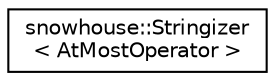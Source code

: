 digraph "Graphical Class Hierarchy"
{
 // INTERACTIVE_SVG=YES
  edge [fontname="Helvetica",fontsize="10",labelfontname="Helvetica",labelfontsize="10"];
  node [fontname="Helvetica",fontsize="10",shape=record];
  rankdir="LR";
  Node0 [label="snowhouse::Stringizer\l\< AtMostOperator \>",height=0.2,width=0.4,color="black", fillcolor="white", style="filled",URL="$structsnowhouse_1_1Stringizer_3_01AtMostOperator_01_4.html"];
}
